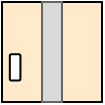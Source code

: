 <mxfile version="13.7.1" type="device"><diagram id="y0VsoLZncoTlHVBFYqV-" name="Page-1"><mxGraphModel dx="2062" dy="1154" grid="1" gridSize="10" guides="1" tooltips="1" connect="1" arrows="1" fold="1" page="1" pageScale="1" pageWidth="850" pageHeight="1100" math="0" shadow="0"><root><mxCell id="0"/><mxCell id="1" parent="0"/><mxCell id="E8ilspEEOO5k7IkBuglv-2" value="" style="whiteSpace=wrap;html=1;aspect=fixed;fillColor=#FFEBC9;" parent="1" vertex="1"><mxGeometry x="440" y="520" width="50" height="50" as="geometry"/></mxCell><mxCell id="E8ilspEEOO5k7IkBuglv-3" value="" style="rounded=0;whiteSpace=wrap;html=1;strokeColor=#666666;fontColor=#333333;fillColor=#D9D9D9;" parent="1" vertex="1"><mxGeometry x="460" y="520" width="10" height="50" as="geometry"/></mxCell><mxCell id="E8ilspEEOO5k7IkBuglv-4" value="" style="rounded=1;whiteSpace=wrap;html=1;rotation=-90;" parent="1" vertex="1"><mxGeometry x="440" y="550" width="13.12" height="5.3" as="geometry"/></mxCell></root></mxGraphModel></diagram></mxfile>